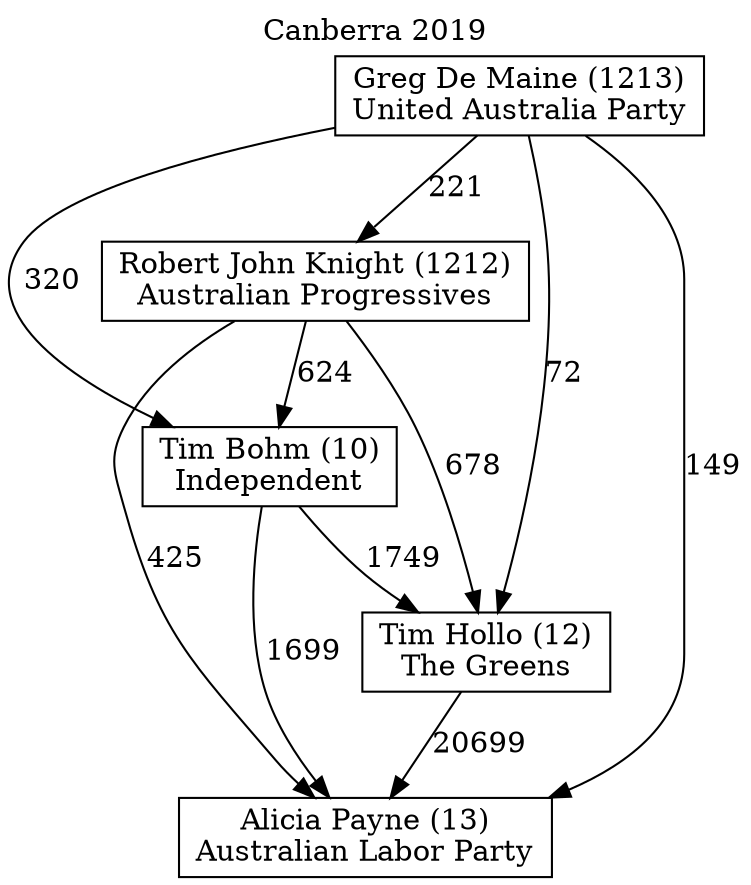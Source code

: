 // House preference flow
digraph "Alicia Payne (13)_Canberra_2019" {
	graph [label="Canberra 2019" labelloc=t mclimit=10]
	node [shape=box]
	"Alicia Payne (13)" [label="Alicia Payne (13)
Australian Labor Party"]
	"Tim Hollo (12)" [label="Tim Hollo (12)
The Greens"]
	"Tim Bohm (10)" [label="Tim Bohm (10)
Independent"]
	"Robert John Knight (1212)" [label="Robert John Knight (1212)
Australian Progressives"]
	"Greg De Maine (1213)" [label="Greg De Maine (1213)
United Australia Party"]
	"Tim Hollo (12)" -> "Alicia Payne (13)" [label=20699]
	"Tim Bohm (10)" -> "Tim Hollo (12)" [label=1749]
	"Robert John Knight (1212)" -> "Tim Bohm (10)" [label=624]
	"Greg De Maine (1213)" -> "Robert John Knight (1212)" [label=221]
	"Tim Bohm (10)" -> "Alicia Payne (13)" [label=1699]
	"Robert John Knight (1212)" -> "Alicia Payne (13)" [label=425]
	"Greg De Maine (1213)" -> "Alicia Payne (13)" [label=149]
	"Greg De Maine (1213)" -> "Tim Bohm (10)" [label=320]
	"Robert John Knight (1212)" -> "Tim Hollo (12)" [label=678]
	"Greg De Maine (1213)" -> "Tim Hollo (12)" [label=72]
}
